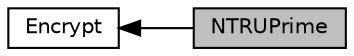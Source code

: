 digraph "NTRUPrime"
{
  edge [fontname="Helvetica",fontsize="10",labelfontname="Helvetica",labelfontsize="10"];
  node [fontname="Helvetica",fontsize="10",shape=box];
  rankdir=LR;
  Node1 [label="NTRUPrime",height=0.2,width=0.4,color="black", fillcolor="grey75", style="filled", fontcolor="black",tooltip="The NTRUPrime Cipher Namespace."];
  Node2 [label="Encrypt",height=0.2,width=0.4,color="black", fillcolor="white", style="filled",URL="$group___encrypt.html",tooltip="Asymmetric Ciphers Namespace."];
  Node2->Node1 [shape=plaintext, dir="back", style="solid"];
}
